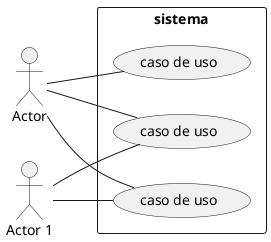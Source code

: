 @startuml

left to right direction

actor "Actor" as a
actor "Actor 1" as b

rectangle sistema {
    usecase "caso de uso" as UC1
    usecase "caso de uso" as UC2
    usecase "caso de uso" as UC3
}

a -- UC1
a -- UC2
a -- UC3
b -- UC1
b -- UC3

@enduml
